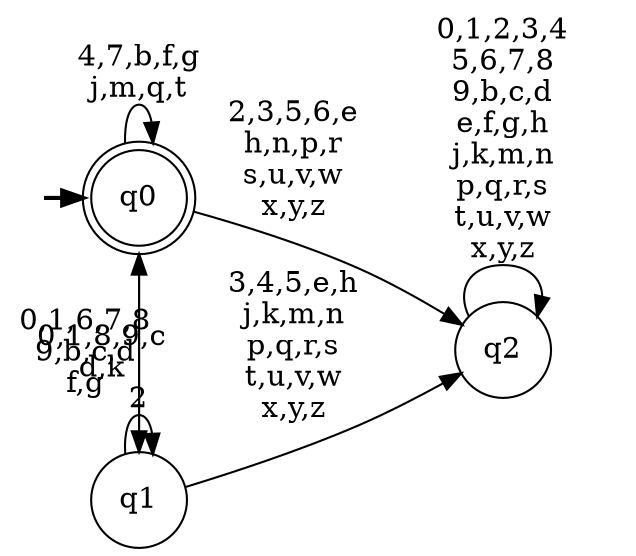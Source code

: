 digraph BlueStar {
__start0 [style = invis, shape = none, label = "", width = 0, height = 0];

rankdir=LR;
size="8,5";

s0 [style="rounded,filled", color="black", fillcolor="white" shape="doublecircle", label="q0"];
s1 [style="filled", color="black", fillcolor="white" shape="circle", label="q1"];
s2 [style="filled", color="black", fillcolor="white" shape="circle", label="q2"];
subgraph cluster_main { 
	graph [pad=".75", ranksep="0.15", nodesep="0.15"];
	 style=invis; 
	__start0 -> s0 [penwidth=2];
}
s0 -> s0 [label="4,7,b,f,g\nj,m,q,t"];
s0 -> s1 [label="0,1,8,9,c\nd,k"];
s0 -> s2 [label="2,3,5,6,e\nh,n,p,r\ns,u,v,w\nx,y,z"];
s1 -> s0 [label="0,1,6,7,8\n9,b,c,d\nf,g"];
s1 -> s1 [label="2"];
s1 -> s2 [label="3,4,5,e,h\nj,k,m,n\np,q,r,s\nt,u,v,w\nx,y,z"];
s2 -> s2 [label="0,1,2,3,4\n5,6,7,8\n9,b,c,d\ne,f,g,h\nj,k,m,n\np,q,r,s\nt,u,v,w\nx,y,z"];

}